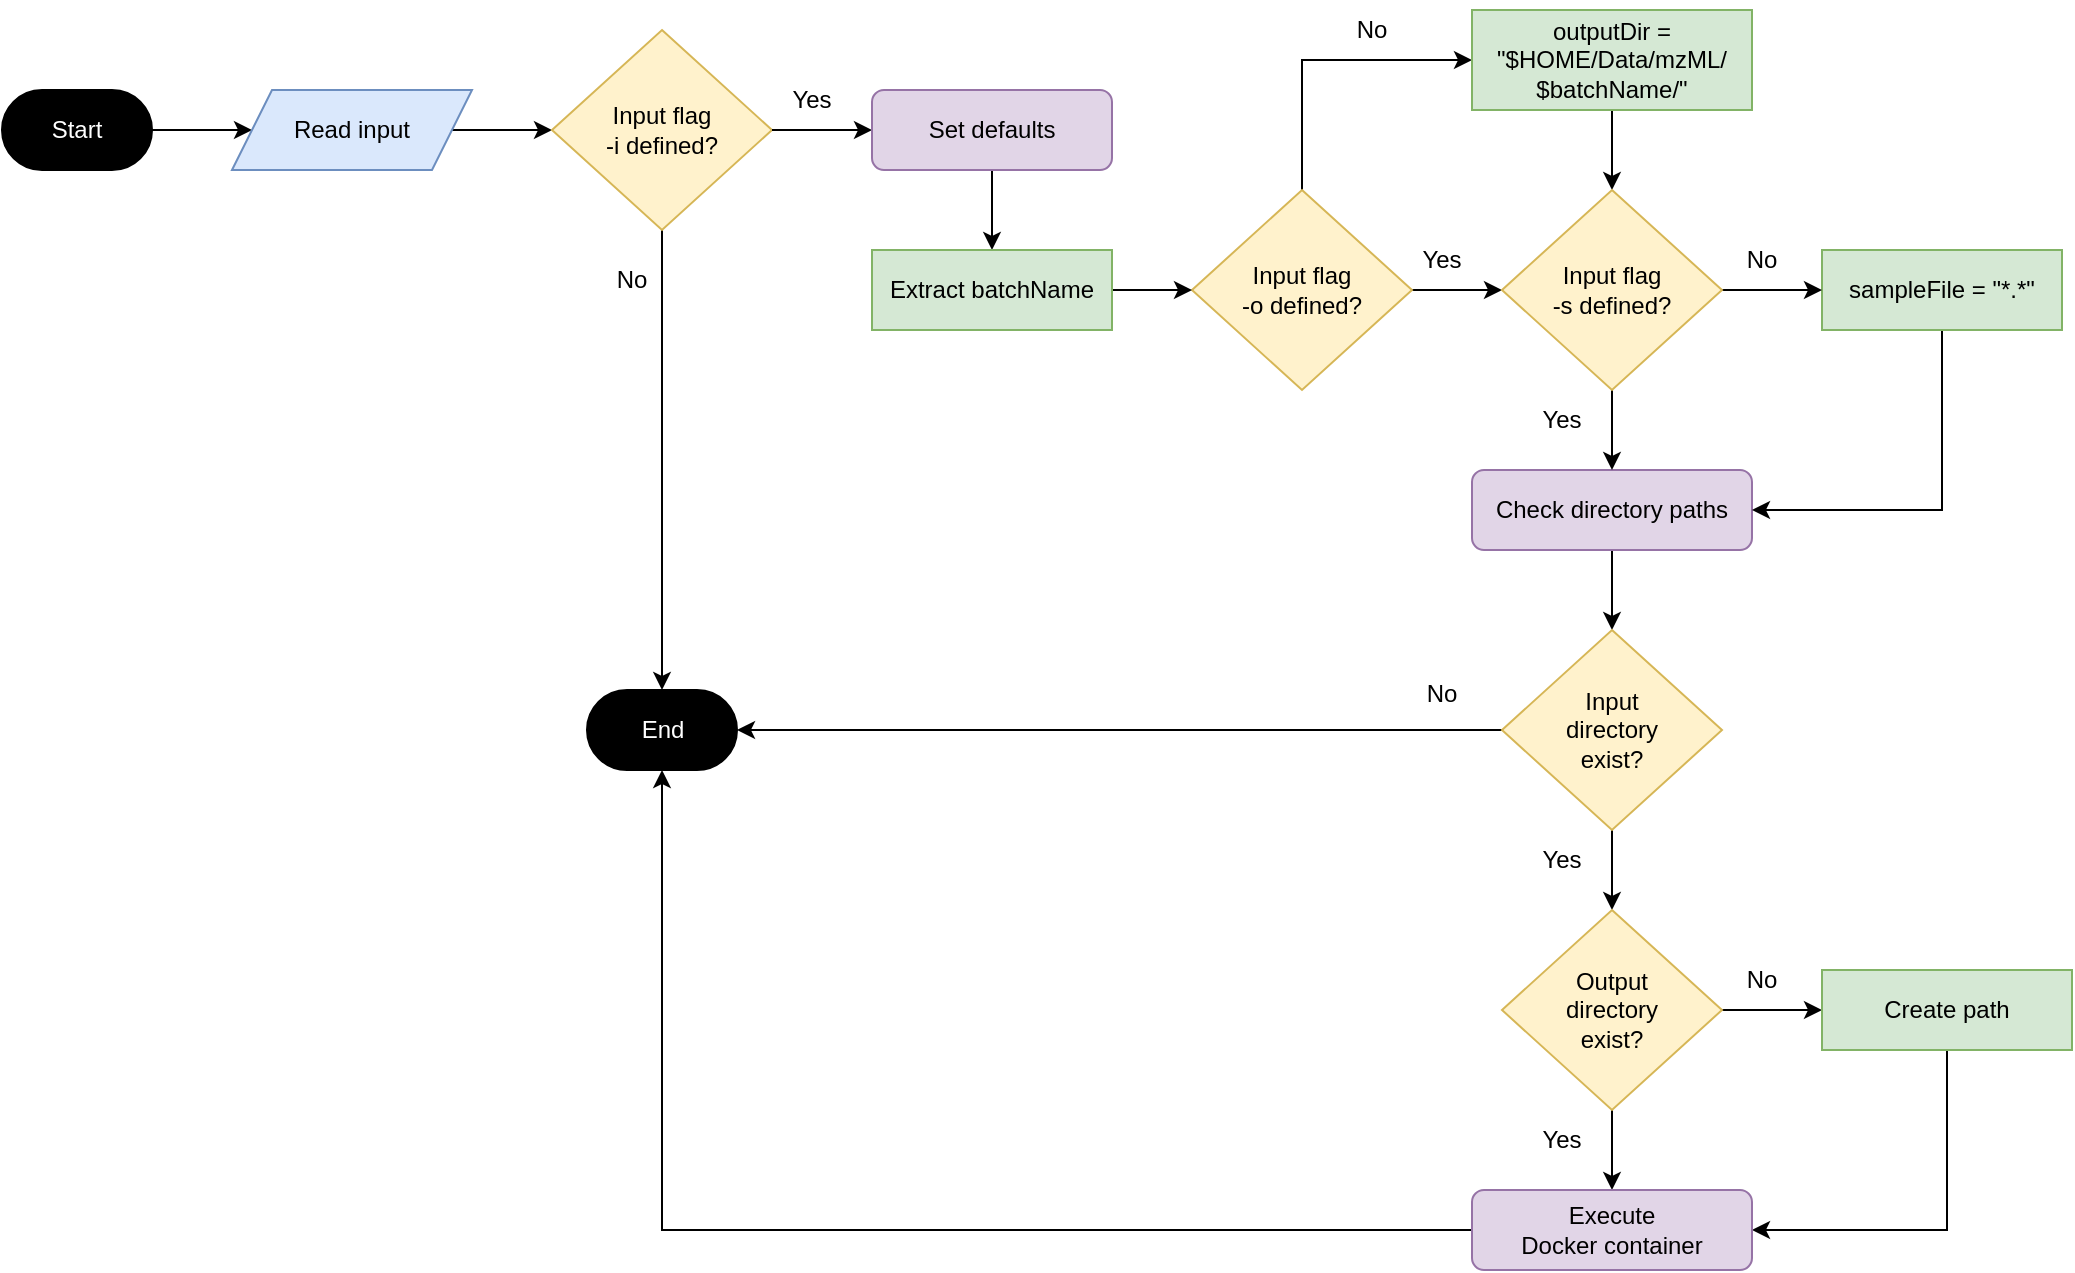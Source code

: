 <mxfile version="21.1.7" type="device">
  <diagram name="Page-1" id="4oTnLAH2bn3THDDEUlut">
    <mxGraphModel dx="1221" dy="640" grid="1" gridSize="10" guides="1" tooltips="1" connect="1" arrows="1" fold="1" page="1" pageScale="1" pageWidth="1100" pageHeight="850" math="0" shadow="0">
      <root>
        <mxCell id="0" />
        <mxCell id="1" parent="0" />
        <mxCell id="HTQoAm9-pCDuRQszzRv6-7" style="edgeStyle=orthogonalEdgeStyle;rounded=0;orthogonalLoop=1;jettySize=auto;html=1;exitX=1;exitY=0.5;exitDx=0;exitDy=0;" parent="1" source="HTQoAm9-pCDuRQszzRv6-3" target="HTQoAm9-pCDuRQszzRv6-4" edge="1">
          <mxGeometry relative="1" as="geometry" />
        </mxCell>
        <mxCell id="HTQoAm9-pCDuRQszzRv6-3" value="Start" style="rounded=1;whiteSpace=wrap;html=1;arcSize=50;fillColor=#000000;fontColor=#FFFFFF;" parent="1" vertex="1">
          <mxGeometry x="33" y="153" width="75" height="40" as="geometry" />
        </mxCell>
        <mxCell id="HTQoAm9-pCDuRQszzRv6-6" style="edgeStyle=orthogonalEdgeStyle;rounded=0;orthogonalLoop=1;jettySize=auto;html=1;exitX=1;exitY=0.5;exitDx=0;exitDy=0;" parent="1" source="HTQoAm9-pCDuRQszzRv6-4" target="HTQoAm9-pCDuRQszzRv6-5" edge="1">
          <mxGeometry relative="1" as="geometry" />
        </mxCell>
        <mxCell id="HTQoAm9-pCDuRQszzRv6-4" value="Read input" style="shape=parallelogram;perimeter=parallelogramPerimeter;whiteSpace=wrap;html=1;fixedSize=1;fillColor=#dae8fc;strokeColor=#6c8ebf;" parent="1" vertex="1">
          <mxGeometry x="148" y="153" width="120" height="40" as="geometry" />
        </mxCell>
        <mxCell id="HTQoAm9-pCDuRQszzRv6-22" style="edgeStyle=orthogonalEdgeStyle;rounded=0;orthogonalLoop=1;jettySize=auto;html=1;exitX=0.5;exitY=1;exitDx=0;exitDy=0;entryX=0.5;entryY=0;entryDx=0;entryDy=0;" parent="1" source="HTQoAm9-pCDuRQszzRv6-5" target="HTQoAm9-pCDuRQszzRv6-19" edge="1">
          <mxGeometry relative="1" as="geometry" />
        </mxCell>
        <mxCell id="HTQoAm9-pCDuRQszzRv6-5" value="Input flag&lt;br&gt;-i defined?" style="rhombus;whiteSpace=wrap;html=1;fillColor=#fff2cc;strokeColor=#d6b656;" parent="1" vertex="1">
          <mxGeometry x="308" y="123" width="110" height="100" as="geometry" />
        </mxCell>
        <mxCell id="HTQoAm9-pCDuRQszzRv6-19" value="End" style="rounded=1;whiteSpace=wrap;html=1;arcSize=50;fontColor=#FFFFFF;fillColor=#000000;" parent="1" vertex="1">
          <mxGeometry x="325.5" y="453" width="75" height="40" as="geometry" />
        </mxCell>
        <mxCell id="HTQoAm9-pCDuRQszzRv6-23" value="No" style="text;html=1;strokeColor=none;fillColor=none;align=center;verticalAlign=middle;whiteSpace=wrap;rounded=0;rotation=0;" parent="1" vertex="1">
          <mxGeometry x="318" y="233" width="60" height="30" as="geometry" />
        </mxCell>
        <mxCell id="HTQoAm9-pCDuRQszzRv6-31" style="edgeStyle=orthogonalEdgeStyle;rounded=0;orthogonalLoop=1;jettySize=auto;html=1;exitX=1;exitY=0.5;exitDx=0;exitDy=0;" parent="1" source="HTQoAm9-pCDuRQszzRv6-5" target="HTQoAm9-pCDuRQszzRv6-29" edge="1">
          <mxGeometry relative="1" as="geometry" />
        </mxCell>
        <mxCell id="HTQoAm9-pCDuRQszzRv6-28" value="Yes" style="text;html=1;strokeColor=none;fillColor=none;align=center;verticalAlign=middle;whiteSpace=wrap;rounded=0;" parent="1" vertex="1">
          <mxGeometry x="408" y="143" width="60" height="30" as="geometry" />
        </mxCell>
        <mxCell id="HTQoAm9-pCDuRQszzRv6-51" style="edgeStyle=orthogonalEdgeStyle;rounded=0;orthogonalLoop=1;jettySize=auto;html=1;exitX=0.5;exitY=1;exitDx=0;exitDy=0;entryX=0.5;entryY=0;entryDx=0;entryDy=0;" parent="1" source="HTQoAm9-pCDuRQszzRv6-29" target="HTQoAm9-pCDuRQszzRv6-50" edge="1">
          <mxGeometry relative="1" as="geometry" />
        </mxCell>
        <mxCell id="HTQoAm9-pCDuRQszzRv6-29" value="Set defaults" style="rounded=1;whiteSpace=wrap;html=1;fillColor=#e1d5e7;strokeColor=#9673a6;" parent="1" vertex="1">
          <mxGeometry x="468" y="153" width="120" height="40" as="geometry" />
        </mxCell>
        <mxCell id="HTQoAm9-pCDuRQszzRv6-41" style="edgeStyle=orthogonalEdgeStyle;rounded=0;orthogonalLoop=1;jettySize=auto;html=1;exitX=0.5;exitY=0;exitDx=0;exitDy=0;entryX=0;entryY=0.5;entryDx=0;entryDy=0;" parent="1" source="HTQoAm9-pCDuRQszzRv6-43" target="HTQoAm9-pCDuRQszzRv6-44" edge="1">
          <mxGeometry relative="1" as="geometry" />
        </mxCell>
        <mxCell id="HTQoAm9-pCDuRQszzRv6-81" style="edgeStyle=orthogonalEdgeStyle;rounded=0;orthogonalLoop=1;jettySize=auto;html=1;exitX=1;exitY=0.5;exitDx=0;exitDy=0;entryX=0;entryY=0.5;entryDx=0;entryDy=0;" parent="1" source="HTQoAm9-pCDuRQszzRv6-43" target="HTQoAm9-pCDuRQszzRv6-79" edge="1">
          <mxGeometry relative="1" as="geometry" />
        </mxCell>
        <mxCell id="HTQoAm9-pCDuRQszzRv6-43" value="Input flag&lt;br&gt;-o defined?" style="rhombus;whiteSpace=wrap;html=1;fillColor=#fff2cc;strokeColor=#d6b656;" parent="1" vertex="1">
          <mxGeometry x="628" y="203" width="110" height="100" as="geometry" />
        </mxCell>
        <mxCell id="HTQoAm9-pCDuRQszzRv6-80" style="edgeStyle=orthogonalEdgeStyle;rounded=0;orthogonalLoop=1;jettySize=auto;html=1;exitX=0.5;exitY=1;exitDx=0;exitDy=0;entryX=0.5;entryY=0;entryDx=0;entryDy=0;" parent="1" source="HTQoAm9-pCDuRQszzRv6-44" target="HTQoAm9-pCDuRQszzRv6-79" edge="1">
          <mxGeometry relative="1" as="geometry" />
        </mxCell>
        <mxCell id="HTQoAm9-pCDuRQszzRv6-44" value="outputDir =&lt;br&gt;&quot;$HOME/Data/mzML/&lt;br&gt;$batchName/&quot;" style="rounded=0;whiteSpace=wrap;html=1;fillColor=#d5e8d4;strokeColor=#82b366;" parent="1" vertex="1">
          <mxGeometry x="768" y="113" width="140" height="50" as="geometry" />
        </mxCell>
        <mxCell id="HTQoAm9-pCDuRQszzRv6-74" style="edgeStyle=orthogonalEdgeStyle;rounded=0;orthogonalLoop=1;jettySize=auto;html=1;exitX=0.5;exitY=1;exitDx=0;exitDy=0;entryX=0.5;entryY=0;entryDx=0;entryDy=0;" parent="1" source="HTQoAm9-pCDuRQszzRv6-45" target="HTQoAm9-pCDuRQszzRv6-58" edge="1">
          <mxGeometry relative="1" as="geometry" />
        </mxCell>
        <mxCell id="HTQoAm9-pCDuRQszzRv6-45" value="Check directory paths" style="rounded=1;whiteSpace=wrap;html=1;fillColor=#e1d5e7;strokeColor=#9673a6;" parent="1" vertex="1">
          <mxGeometry x="768" y="343" width="140" height="40" as="geometry" />
        </mxCell>
        <mxCell id="HTQoAm9-pCDuRQszzRv6-46" value="No" style="text;html=1;strokeColor=none;fillColor=none;align=center;verticalAlign=middle;whiteSpace=wrap;rounded=0;" parent="1" vertex="1">
          <mxGeometry x="688" y="108" width="60" height="30" as="geometry" />
        </mxCell>
        <mxCell id="HTQoAm9-pCDuRQszzRv6-52" style="edgeStyle=orthogonalEdgeStyle;rounded=0;orthogonalLoop=1;jettySize=auto;html=1;exitX=1;exitY=0.5;exitDx=0;exitDy=0;entryX=0;entryY=0.5;entryDx=0;entryDy=0;" parent="1" source="HTQoAm9-pCDuRQszzRv6-50" target="HTQoAm9-pCDuRQszzRv6-43" edge="1">
          <mxGeometry relative="1" as="geometry" />
        </mxCell>
        <mxCell id="HTQoAm9-pCDuRQszzRv6-50" value="Extract batchName" style="rounded=0;whiteSpace=wrap;html=1;fillColor=#d5e8d4;strokeColor=#82b366;" parent="1" vertex="1">
          <mxGeometry x="468" y="233" width="120" height="40" as="geometry" />
        </mxCell>
        <mxCell id="HTQoAm9-pCDuRQszzRv6-86" style="edgeStyle=orthogonalEdgeStyle;rounded=0;orthogonalLoop=1;jettySize=auto;html=1;exitX=0.5;exitY=1;exitDx=0;exitDy=0;entryX=1;entryY=0.5;entryDx=0;entryDy=0;" parent="1" source="HTQoAm9-pCDuRQszzRv6-53" target="HTQoAm9-pCDuRQszzRv6-45" edge="1">
          <mxGeometry relative="1" as="geometry" />
        </mxCell>
        <mxCell id="HTQoAm9-pCDuRQszzRv6-53" value="sampleFile = &quot;*.*&quot;" style="rounded=0;whiteSpace=wrap;html=1;fillColor=#d5e8d4;strokeColor=#82b366;" parent="1" vertex="1">
          <mxGeometry x="943" y="233" width="120" height="40" as="geometry" />
        </mxCell>
        <mxCell id="HTQoAm9-pCDuRQszzRv6-72" style="edgeStyle=orthogonalEdgeStyle;rounded=0;orthogonalLoop=1;jettySize=auto;html=1;exitX=0.5;exitY=1;exitDx=0;exitDy=0;entryX=0.5;entryY=0;entryDx=0;entryDy=0;" parent="1" source="HTQoAm9-pCDuRQszzRv6-58" target="HTQoAm9-pCDuRQszzRv6-62" edge="1">
          <mxGeometry relative="1" as="geometry" />
        </mxCell>
        <mxCell id="HTQoAm9-pCDuRQszzRv6-88" style="edgeStyle=orthogonalEdgeStyle;rounded=0;orthogonalLoop=1;jettySize=auto;html=1;exitX=0;exitY=0.5;exitDx=0;exitDy=0;entryX=1;entryY=0.5;entryDx=0;entryDy=0;" parent="1" source="HTQoAm9-pCDuRQszzRv6-58" target="HTQoAm9-pCDuRQszzRv6-19" edge="1">
          <mxGeometry relative="1" as="geometry" />
        </mxCell>
        <mxCell id="HTQoAm9-pCDuRQszzRv6-58" value="Input &lt;br&gt;directory&lt;br&gt;exist?" style="rhombus;whiteSpace=wrap;html=1;fillColor=#fff2cc;strokeColor=#d6b656;" parent="1" vertex="1">
          <mxGeometry x="783" y="423" width="110" height="100" as="geometry" />
        </mxCell>
        <mxCell id="HTQoAm9-pCDuRQszzRv6-65" style="edgeStyle=orthogonalEdgeStyle;rounded=0;orthogonalLoop=1;jettySize=auto;html=1;exitX=1;exitY=0.5;exitDx=0;exitDy=0;entryX=0;entryY=0.5;entryDx=0;entryDy=0;" parent="1" source="HTQoAm9-pCDuRQszzRv6-62" target="HTQoAm9-pCDuRQszzRv6-64" edge="1">
          <mxGeometry relative="1" as="geometry" />
        </mxCell>
        <mxCell id="HTQoAm9-pCDuRQszzRv6-69" style="edgeStyle=orthogonalEdgeStyle;rounded=0;orthogonalLoop=1;jettySize=auto;html=1;exitX=0.5;exitY=1;exitDx=0;exitDy=0;" parent="1" source="HTQoAm9-pCDuRQszzRv6-62" target="HTQoAm9-pCDuRQszzRv6-68" edge="1">
          <mxGeometry relative="1" as="geometry" />
        </mxCell>
        <mxCell id="HTQoAm9-pCDuRQszzRv6-62" value="Output &lt;br&gt;directory&lt;br&gt;exist?" style="rhombus;whiteSpace=wrap;html=1;fillColor=#fff2cc;strokeColor=#d6b656;" parent="1" vertex="1">
          <mxGeometry x="783" y="563" width="110" height="100" as="geometry" />
        </mxCell>
        <mxCell id="HTQoAm9-pCDuRQszzRv6-73" style="edgeStyle=orthogonalEdgeStyle;rounded=0;orthogonalLoop=1;jettySize=auto;html=1;exitX=0.5;exitY=1;exitDx=0;exitDy=0;entryX=1;entryY=0.5;entryDx=0;entryDy=0;" parent="1" source="HTQoAm9-pCDuRQszzRv6-64" target="HTQoAm9-pCDuRQszzRv6-68" edge="1">
          <mxGeometry relative="1" as="geometry" />
        </mxCell>
        <mxCell id="HTQoAm9-pCDuRQszzRv6-64" value="Create path" style="rounded=0;whiteSpace=wrap;html=1;fillColor=#d5e8d4;strokeColor=#82b366;" parent="1" vertex="1">
          <mxGeometry x="943" y="593" width="125" height="40" as="geometry" />
        </mxCell>
        <mxCell id="HTQoAm9-pCDuRQszzRv6-66" value="No" style="text;html=1;strokeColor=none;fillColor=none;align=center;verticalAlign=middle;whiteSpace=wrap;rounded=0;rotation=0;" parent="1" vertex="1">
          <mxGeometry x="883" y="583" width="60" height="30" as="geometry" />
        </mxCell>
        <mxCell id="HTQoAm9-pCDuRQszzRv6-67" value="Yes" style="text;html=1;strokeColor=none;fillColor=none;align=center;verticalAlign=middle;whiteSpace=wrap;rounded=0;rotation=0;" parent="1" vertex="1">
          <mxGeometry x="783" y="523" width="60" height="30" as="geometry" />
        </mxCell>
        <mxCell id="HTQoAm9-pCDuRQszzRv6-94" style="edgeStyle=orthogonalEdgeStyle;rounded=0;orthogonalLoop=1;jettySize=auto;html=1;exitX=0;exitY=0.5;exitDx=0;exitDy=0;entryX=0.5;entryY=1;entryDx=0;entryDy=0;" parent="1" source="HTQoAm9-pCDuRQszzRv6-68" target="HTQoAm9-pCDuRQszzRv6-19" edge="1">
          <mxGeometry relative="1" as="geometry">
            <mxPoint x="631" y="723" as="targetPoint" />
          </mxGeometry>
        </mxCell>
        <mxCell id="HTQoAm9-pCDuRQszzRv6-68" value="Execute &lt;br&gt;Docker container" style="rounded=1;whiteSpace=wrap;html=1;fillColor=#e1d5e7;strokeColor=#9673a6;" parent="1" vertex="1">
          <mxGeometry x="768" y="703" width="140" height="40" as="geometry" />
        </mxCell>
        <mxCell id="HTQoAm9-pCDuRQszzRv6-70" value="Yes" style="text;html=1;strokeColor=none;fillColor=none;align=center;verticalAlign=middle;whiteSpace=wrap;rounded=0;rotation=0;" parent="1" vertex="1">
          <mxGeometry x="783" y="663" width="60" height="30" as="geometry" />
        </mxCell>
        <mxCell id="HTQoAm9-pCDuRQszzRv6-83" style="edgeStyle=orthogonalEdgeStyle;rounded=0;orthogonalLoop=1;jettySize=auto;html=1;exitX=1;exitY=0.5;exitDx=0;exitDy=0;entryX=0;entryY=0.5;entryDx=0;entryDy=0;" parent="1" source="HTQoAm9-pCDuRQszzRv6-79" target="HTQoAm9-pCDuRQszzRv6-53" edge="1">
          <mxGeometry relative="1" as="geometry" />
        </mxCell>
        <mxCell id="HTQoAm9-pCDuRQszzRv6-85" style="edgeStyle=orthogonalEdgeStyle;rounded=0;orthogonalLoop=1;jettySize=auto;html=1;exitX=0.5;exitY=1;exitDx=0;exitDy=0;entryX=0.5;entryY=0;entryDx=0;entryDy=0;" parent="1" source="HTQoAm9-pCDuRQszzRv6-79" target="HTQoAm9-pCDuRQszzRv6-45" edge="1">
          <mxGeometry relative="1" as="geometry" />
        </mxCell>
        <mxCell id="HTQoAm9-pCDuRQszzRv6-79" value="Input flag&lt;br&gt;-s defined?" style="rhombus;whiteSpace=wrap;html=1;fillColor=#fff2cc;strokeColor=#d6b656;" parent="1" vertex="1">
          <mxGeometry x="783" y="203" width="110" height="100" as="geometry" />
        </mxCell>
        <mxCell id="HTQoAm9-pCDuRQszzRv6-82" value="Yes" style="text;html=1;strokeColor=none;fillColor=none;align=center;verticalAlign=middle;whiteSpace=wrap;rounded=0;" parent="1" vertex="1">
          <mxGeometry x="723" y="223" width="60" height="30" as="geometry" />
        </mxCell>
        <mxCell id="HTQoAm9-pCDuRQszzRv6-84" value="No" style="text;html=1;strokeColor=none;fillColor=none;align=center;verticalAlign=middle;whiteSpace=wrap;rounded=0;" parent="1" vertex="1">
          <mxGeometry x="883" y="223" width="60" height="30" as="geometry" />
        </mxCell>
        <mxCell id="HTQoAm9-pCDuRQszzRv6-87" value="Yes" style="text;html=1;strokeColor=none;fillColor=none;align=center;verticalAlign=middle;whiteSpace=wrap;rounded=0;" parent="1" vertex="1">
          <mxGeometry x="783" y="303" width="60" height="30" as="geometry" />
        </mxCell>
        <mxCell id="HTQoAm9-pCDuRQszzRv6-89" value="No" style="text;html=1;strokeColor=none;fillColor=none;align=center;verticalAlign=middle;whiteSpace=wrap;rounded=0;rotation=0;" parent="1" vertex="1">
          <mxGeometry x="723" y="440" width="60" height="30" as="geometry" />
        </mxCell>
      </root>
    </mxGraphModel>
  </diagram>
</mxfile>
